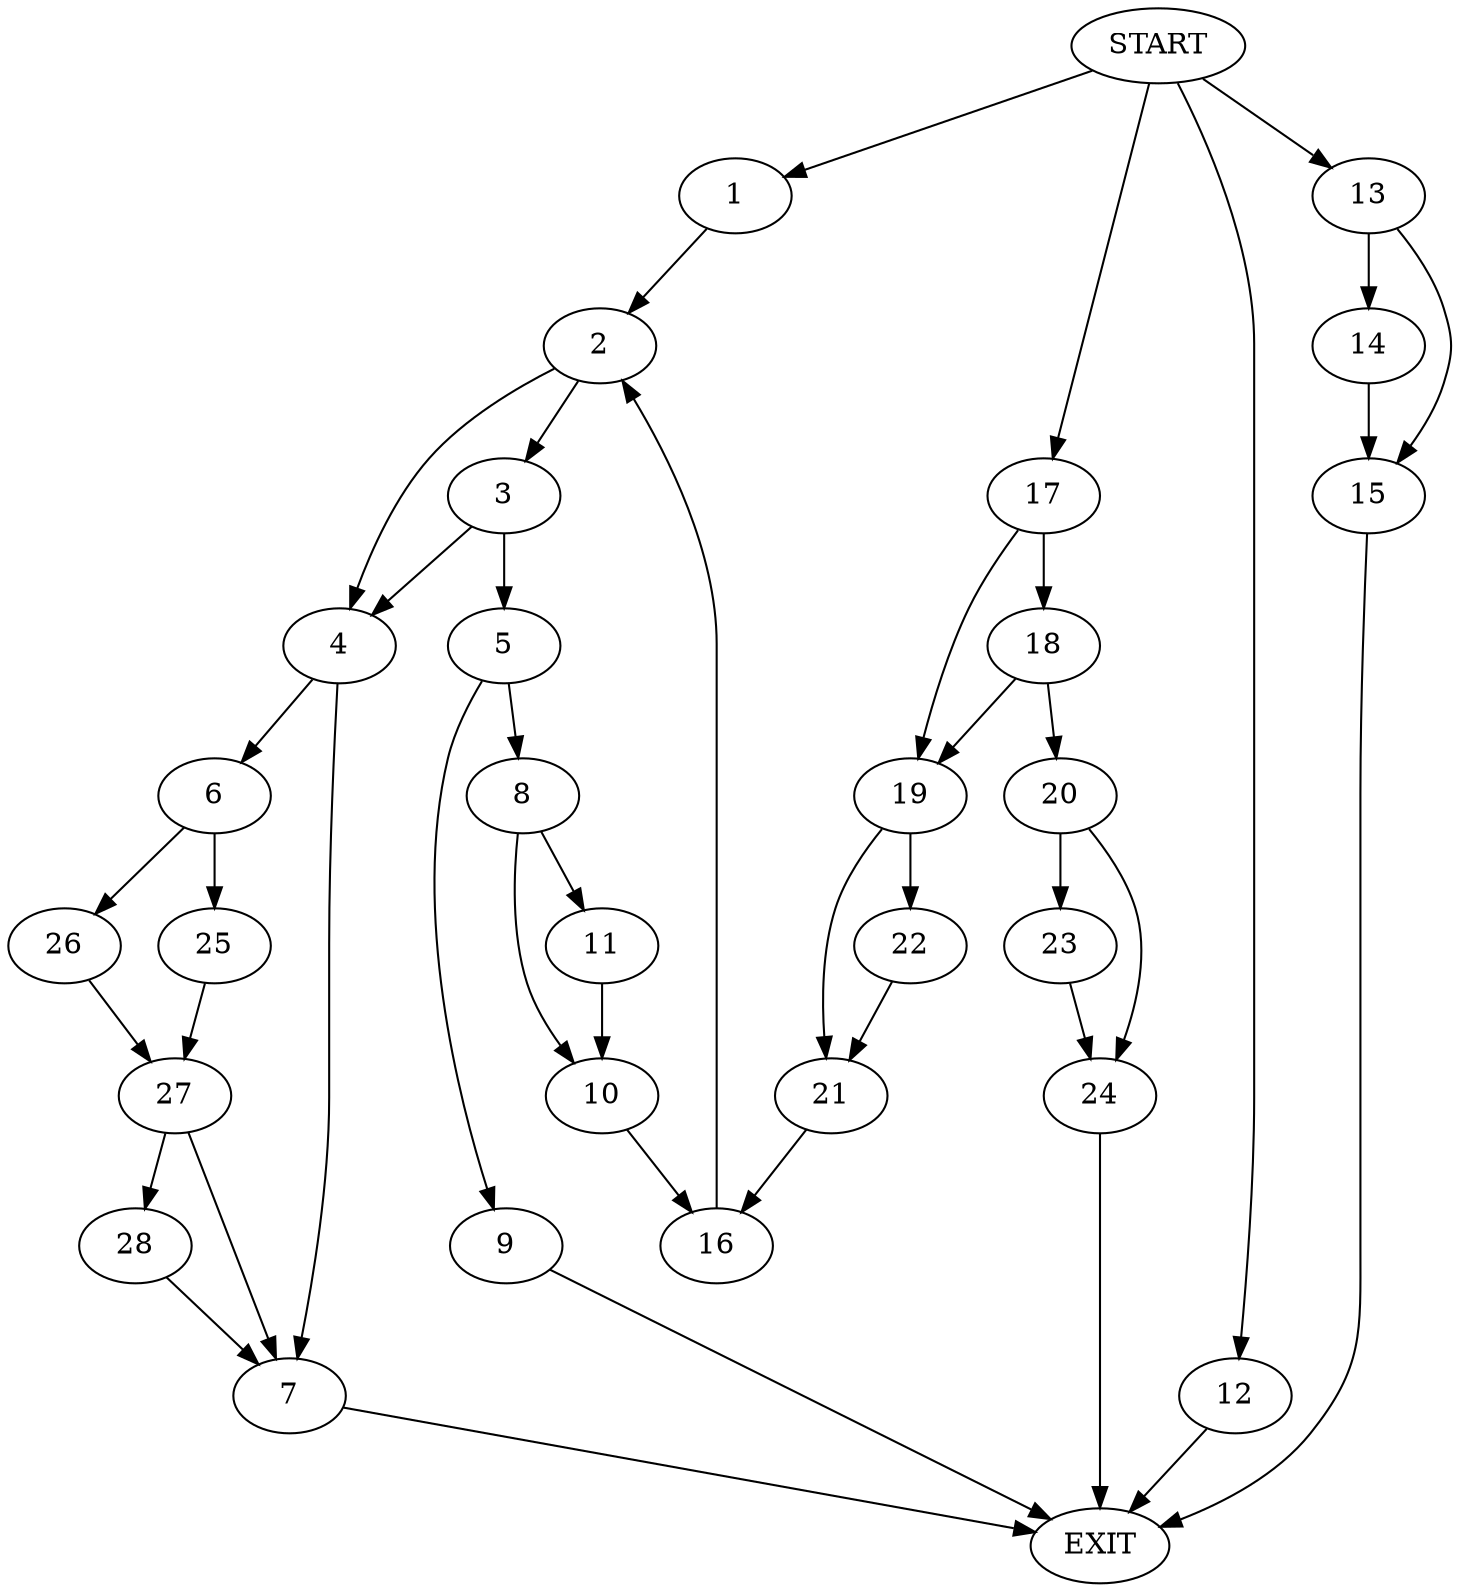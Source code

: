 digraph {
0 [label="START"]
29 [label="EXIT"]
0 -> 1
1 -> 2
2 -> 3
2 -> 4
3 -> 5
3 -> 4
4 -> 6
4 -> 7
5 -> 8
5 -> 9
8 -> 10
8 -> 11
9 -> 29
0 -> 12
12 -> 29
0 -> 13
13 -> 14
13 -> 15
14 -> 15
15 -> 29
11 -> 10
10 -> 16
16 -> 2
0 -> 17
17 -> 18
17 -> 19
18 -> 20
18 -> 19
19 -> 21
19 -> 22
20 -> 23
20 -> 24
21 -> 16
22 -> 21
24 -> 29
23 -> 24
6 -> 25
6 -> 26
7 -> 29
26 -> 27
25 -> 27
27 -> 28
27 -> 7
28 -> 7
}
